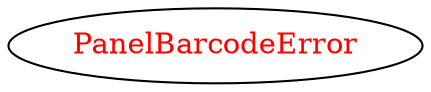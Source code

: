 digraph dependencyGraph {
 concentrate=true;
 ranksep="2.0";
 rankdir="LR"; 
 splines="ortho";
"PanelBarcodeError" [fontcolor="red"];
}